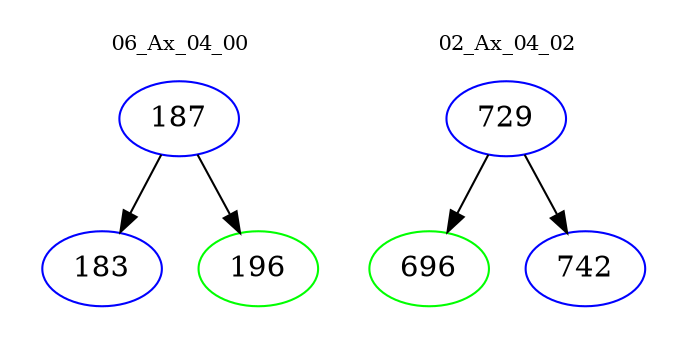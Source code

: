 digraph{
subgraph cluster_0 {
color = white
label = "06_Ax_04_00";
fontsize=10;
T0_187 [label="187", color="blue"]
T0_187 -> T0_183 [color="black"]
T0_183 [label="183", color="blue"]
T0_187 -> T0_196 [color="black"]
T0_196 [label="196", color="green"]
}
subgraph cluster_1 {
color = white
label = "02_Ax_04_02";
fontsize=10;
T1_729 [label="729", color="blue"]
T1_729 -> T1_696 [color="black"]
T1_696 [label="696", color="green"]
T1_729 -> T1_742 [color="black"]
T1_742 [label="742", color="blue"]
}
}
